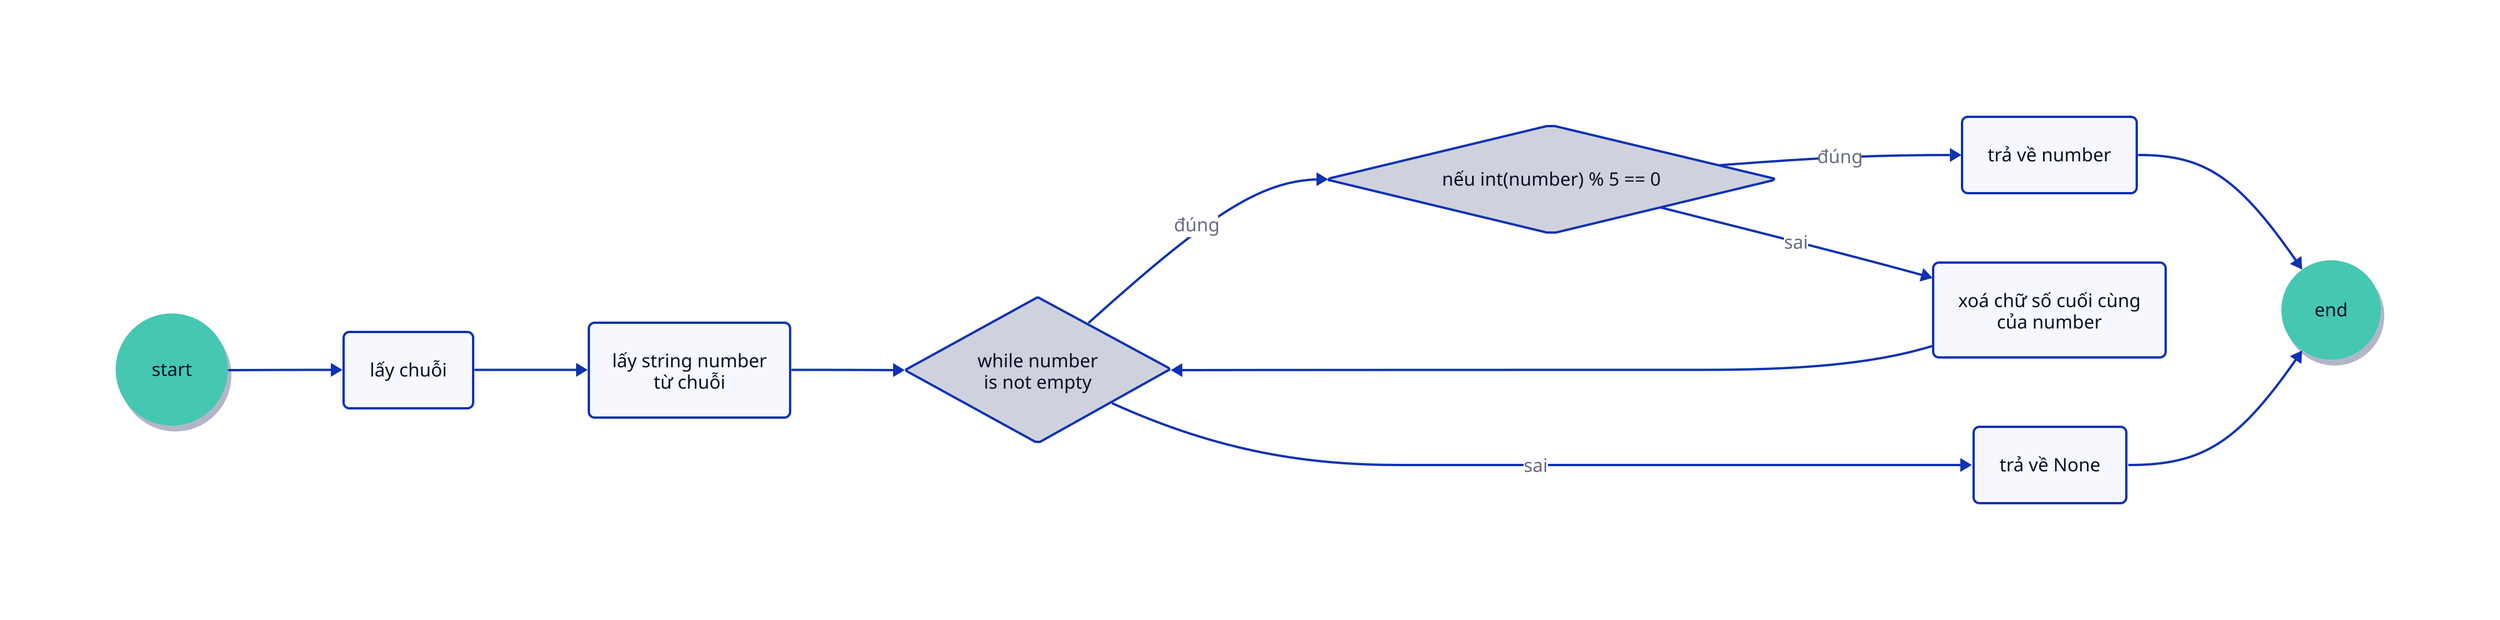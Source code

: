 # definition
direction: right
classes: {
  endpoint: {
    shape: circle
    style: {
      stroke-width: 0
      fill: "#44C7B1"
      shadow: true
    }
  }
}
**.style.border-radius: 5
start.class: endpoint
end.class: endpoint


# workflow
start -> get_string
get_string -> get_number
get_number -> number_not_empty

number_not_empty -> is_divisible_by_5: đúng
is_divisible_by_5 -> return_number: đúng
return_number -> end

is_divisible_by_5 -> remove_last_digit: sai
remove_last_digit -> number_not_empty

number_not_empty -> return_none: sai
return_none -> end


# labels
get_string: lấy chuỗi
get_number: lấy string number\n từ chuỗi
number_not_empty: {
    shape: diamond
    label: while number\nis not empty
}
is_divisible_by_5: {
    shape: diamond
    label: nếu int(number) % 5 == 0
}
return_number: trả về number
return_none: trả về None
remove_last_digit: xoá chữ số cuối cùng\ncủa number
